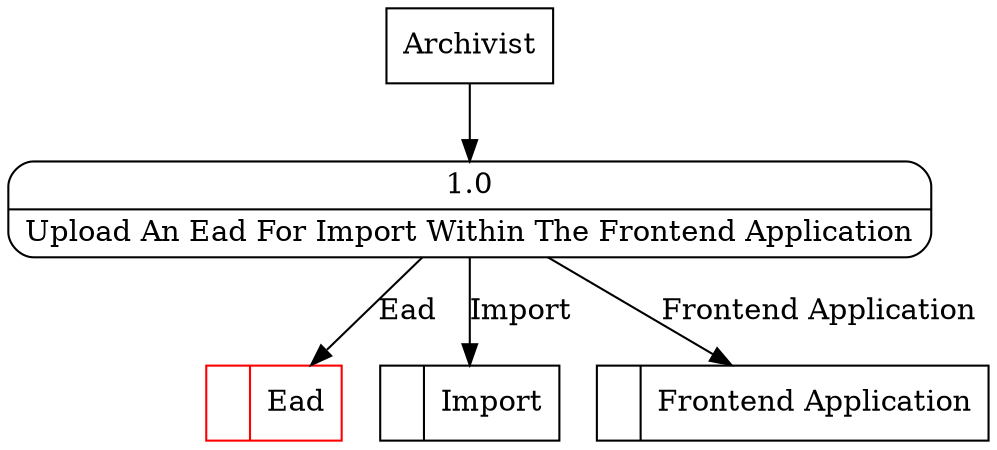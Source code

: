 digraph dfd2{ 
node[shape=record]
200 [label="<f0>  |<f1> Ead " color=red];
201 [label="<f0>  |<f1> Import " ];
202 [label="<f0>  |<f1> Frontend Application " ];
203 [label="Archivist" shape=box];
204 [label="{<f0> 1.0|<f1> Upload An Ead For Import Within The Frontend Application }" shape=Mrecord];
203 -> 204
204 -> 200 [label="Ead"]
204 -> 201 [label="Import"]
204 -> 202 [label="Frontend Application"]
}